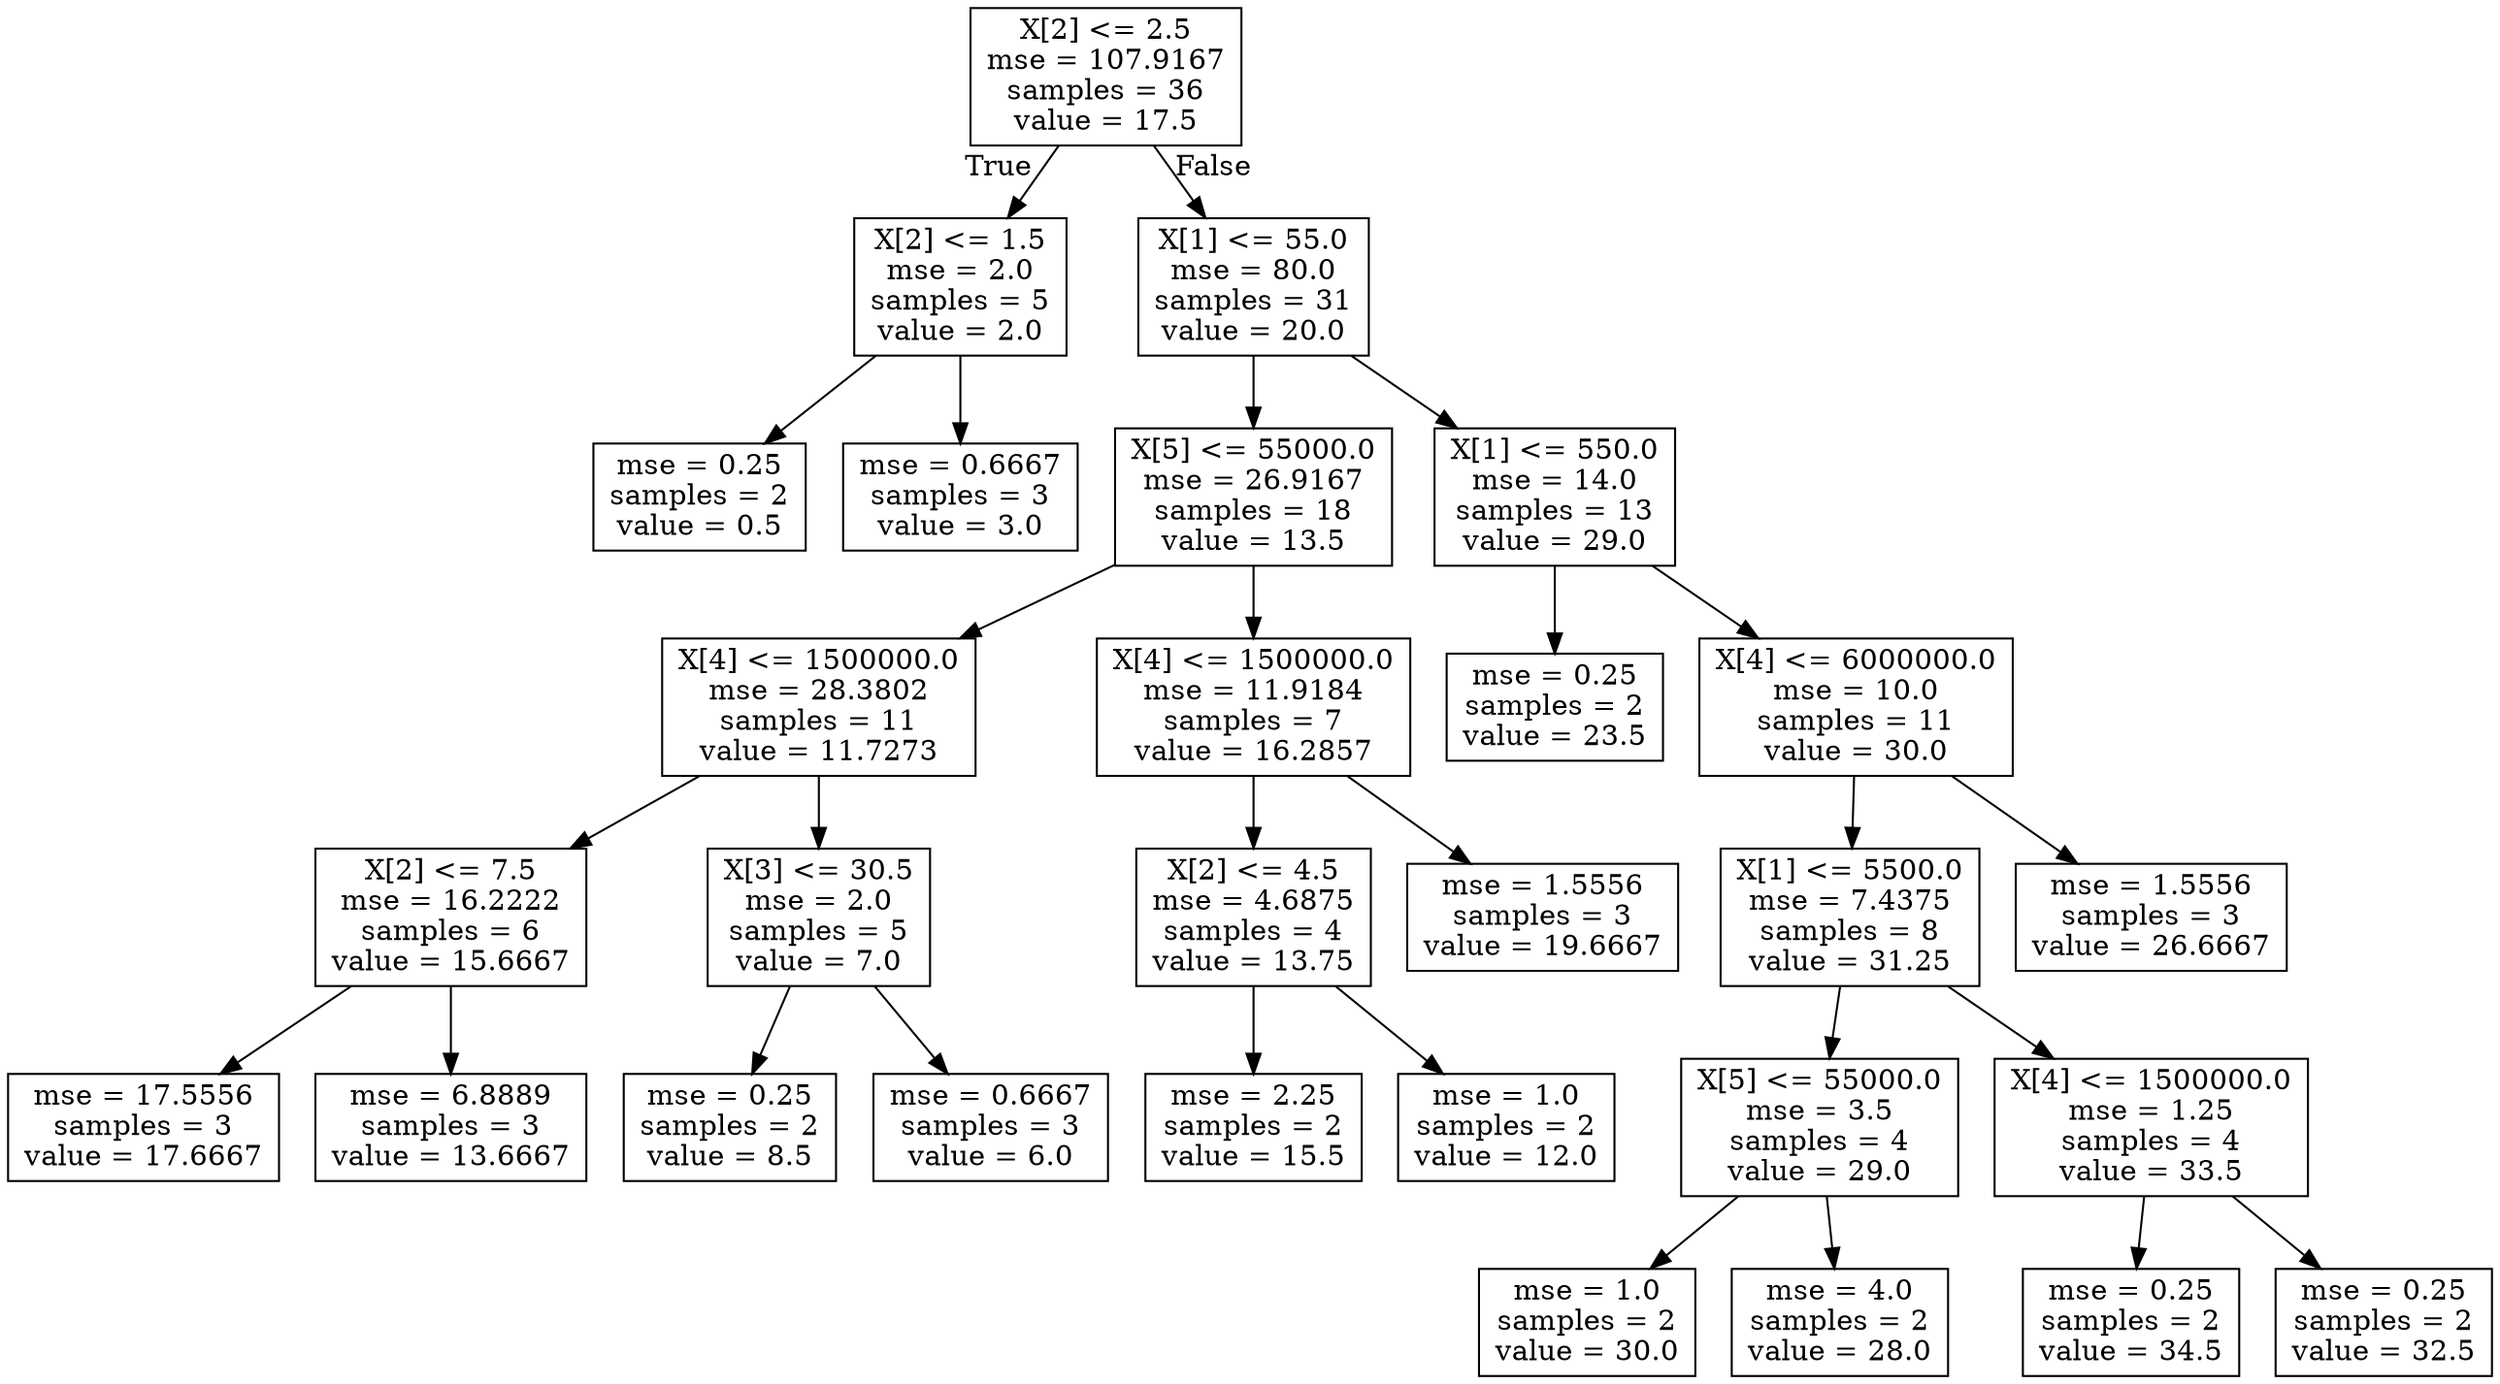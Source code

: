 digraph Tree {
node [shape=box] ;
0 [label="X[2] <= 2.5\nmse = 107.9167\nsamples = 36\nvalue = 17.5"] ;
1 [label="X[2] <= 1.5\nmse = 2.0\nsamples = 5\nvalue = 2.0"] ;
0 -> 1 [labeldistance=2.5, labelangle=45, headlabel="True"] ;
2 [label="mse = 0.25\nsamples = 2\nvalue = 0.5"] ;
1 -> 2 ;
3 [label="mse = 0.6667\nsamples = 3\nvalue = 3.0"] ;
1 -> 3 ;
4 [label="X[1] <= 55.0\nmse = 80.0\nsamples = 31\nvalue = 20.0"] ;
0 -> 4 [labeldistance=2.5, labelangle=-45, headlabel="False"] ;
5 [label="X[5] <= 55000.0\nmse = 26.9167\nsamples = 18\nvalue = 13.5"] ;
4 -> 5 ;
6 [label="X[4] <= 1500000.0\nmse = 28.3802\nsamples = 11\nvalue = 11.7273"] ;
5 -> 6 ;
7 [label="X[2] <= 7.5\nmse = 16.2222\nsamples = 6\nvalue = 15.6667"] ;
6 -> 7 ;
8 [label="mse = 17.5556\nsamples = 3\nvalue = 17.6667"] ;
7 -> 8 ;
9 [label="mse = 6.8889\nsamples = 3\nvalue = 13.6667"] ;
7 -> 9 ;
10 [label="X[3] <= 30.5\nmse = 2.0\nsamples = 5\nvalue = 7.0"] ;
6 -> 10 ;
11 [label="mse = 0.25\nsamples = 2\nvalue = 8.5"] ;
10 -> 11 ;
12 [label="mse = 0.6667\nsamples = 3\nvalue = 6.0"] ;
10 -> 12 ;
13 [label="X[4] <= 1500000.0\nmse = 11.9184\nsamples = 7\nvalue = 16.2857"] ;
5 -> 13 ;
14 [label="X[2] <= 4.5\nmse = 4.6875\nsamples = 4\nvalue = 13.75"] ;
13 -> 14 ;
15 [label="mse = 2.25\nsamples = 2\nvalue = 15.5"] ;
14 -> 15 ;
16 [label="mse = 1.0\nsamples = 2\nvalue = 12.0"] ;
14 -> 16 ;
17 [label="mse = 1.5556\nsamples = 3\nvalue = 19.6667"] ;
13 -> 17 ;
18 [label="X[1] <= 550.0\nmse = 14.0\nsamples = 13\nvalue = 29.0"] ;
4 -> 18 ;
19 [label="mse = 0.25\nsamples = 2\nvalue = 23.5"] ;
18 -> 19 ;
20 [label="X[4] <= 6000000.0\nmse = 10.0\nsamples = 11\nvalue = 30.0"] ;
18 -> 20 ;
21 [label="X[1] <= 5500.0\nmse = 7.4375\nsamples = 8\nvalue = 31.25"] ;
20 -> 21 ;
22 [label="X[5] <= 55000.0\nmse = 3.5\nsamples = 4\nvalue = 29.0"] ;
21 -> 22 ;
23 [label="mse = 1.0\nsamples = 2\nvalue = 30.0"] ;
22 -> 23 ;
24 [label="mse = 4.0\nsamples = 2\nvalue = 28.0"] ;
22 -> 24 ;
25 [label="X[4] <= 1500000.0\nmse = 1.25\nsamples = 4\nvalue = 33.5"] ;
21 -> 25 ;
26 [label="mse = 0.25\nsamples = 2\nvalue = 34.5"] ;
25 -> 26 ;
27 [label="mse = 0.25\nsamples = 2\nvalue = 32.5"] ;
25 -> 27 ;
28 [label="mse = 1.5556\nsamples = 3\nvalue = 26.6667"] ;
20 -> 28 ;
}
